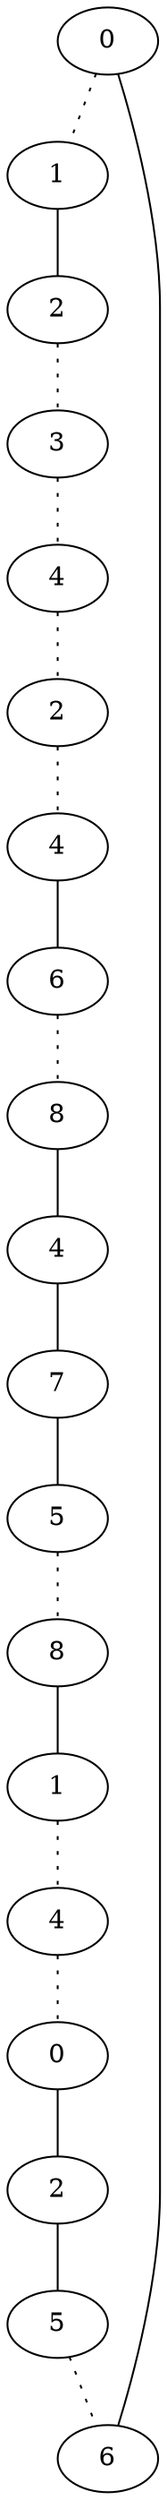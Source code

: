 graph {
a0[label=0];
a1[label=1];
a2[label=2];
a3[label=3];
a4[label=4];
a5[label=2];
a6[label=4];
a7[label=6];
a8[label=8];
a9[label=4];
a10[label=7];
a11[label=5];
a12[label=8];
a13[label=1];
a14[label=4];
a15[label=0];
a16[label=2];
a17[label=5];
a18[label=6];
a0 -- a1 [style=dotted];
a0 -- a18;
a1 -- a2;
a2 -- a3 [style=dotted];
a3 -- a4 [style=dotted];
a4 -- a5 [style=dotted];
a5 -- a6 [style=dotted];
a6 -- a7;
a7 -- a8 [style=dotted];
a8 -- a9;
a9 -- a10;
a10 -- a11;
a11 -- a12 [style=dotted];
a12 -- a13;
a13 -- a14 [style=dotted];
a14 -- a15 [style=dotted];
a15 -- a16;
a16 -- a17;
a17 -- a18 [style=dotted];
}
